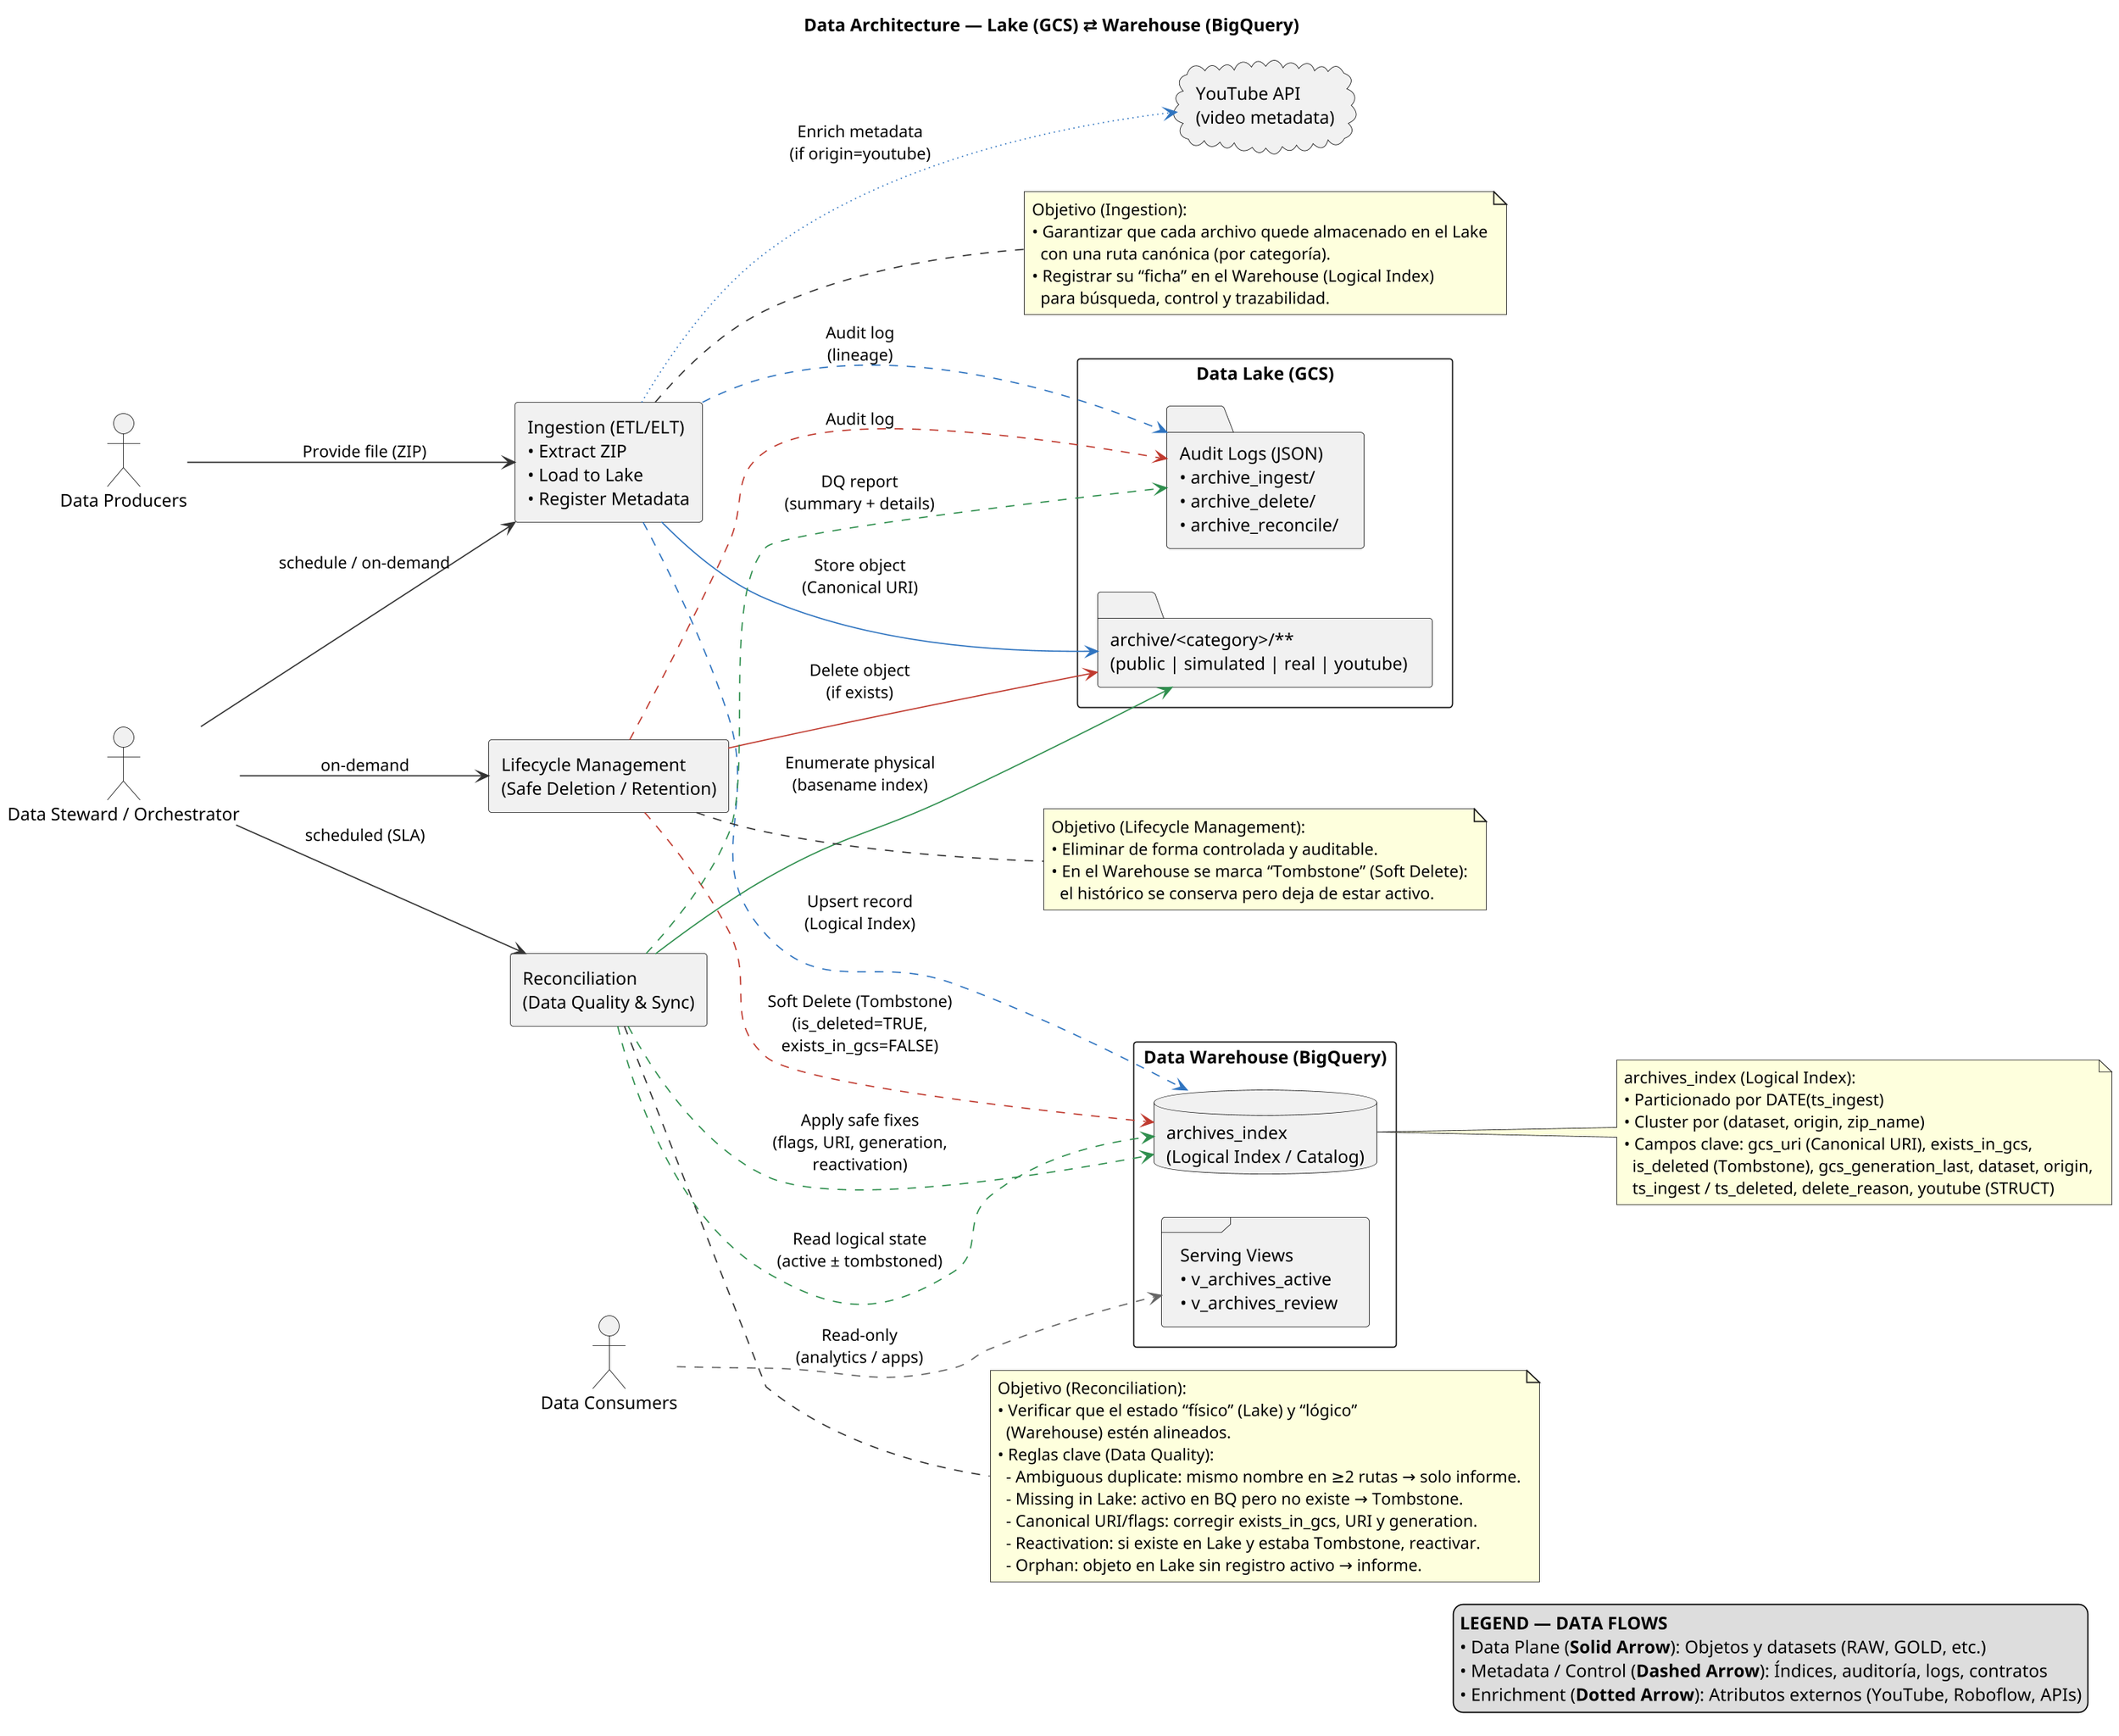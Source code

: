 @startuml hud_architecture_general
title Data Architecture — Lake (GCS) ⇄ Warehouse (BigQuery)

' Layout limpio
left to right direction
skinparam dpi 160
skinparam shadowing false
skinparam componentStyle rectangle
skinparam packageStyle rectangle
skinparam ArrowColor #333

'=== Roles ===
actor "Data Producers" as PROD
actor "Data Steward / Orchestrator" as ORCH
actor "Data Consumers" as CONS

'=== Procesos (terminología de Data Engineering / DB Mgmt) ===
rectangle "Ingestion (ETL/ELT)\n• Extract ZIP\n• Load to Lake\n• Register Metadata" as ING
rectangle "Lifecycle Management\n(Safe Deletion / Retention)" as LCM
rectangle "Reconciliation\n(Data Quality & Sync)" as REC

'=== Almacenes ===
package "Data Lake (GCS)" as LAKE {
  folder "archive/<category>/**\n(public | simulated | real | youtube)" as ARCH
  folder "Audit Logs (JSON)\n• archive_ingest/\n• archive_delete/\n• archive_reconcile/" as LOGS
}

package "Data Warehouse (BigQuery)" as WH {
  database "archives_index\n(Logical Index / Catalog)" as BQ
  frame "Serving Views\n• v_archives_active\n• v_archives_review" as VIEWS
}

'=== Fuente opcional ===
cloud "YouTube API\n(video metadata)" as YT

'=== Triggers ===
ORCH --> ING : schedule / on-demand
ORCH --> LCM : on-demand
ORCH --> REC : scheduled (SLA)

'=== Flujos principales (compactos) ===
PROD --> ING : Provide file (ZIP)

' Ingesta
ING -[#2f74c0]-> ARCH : Store object\n(Canonical URI)
ING -[#2f74c0,dashed]-> LOGS : Audit log\n(lineage)
ING -[#2f74c0,dashed]-> BQ : Upsert record\n(Logical Index)
ING -[#2f74c0,dotted]-> YT : Enrich metadata\n(if origin=youtube)

' Borrado seguro / ciclo de vida
LCM -[#c03a2f]-> ARCH : Delete object\n(if exists)
LCM -[#c03a2f,dashed]-> LOGS : Audit log
LCM -[#c03a2f,dashed]-> BQ : Soft Delete (Tombstone)\n(is_deleted=TRUE,\nexists_in_gcs=FALSE)

' Reconciliación (DQ & Sync)
REC -[#2f8f4e]-> ARCH : Enumerate physical\n(basename index)
REC -[#2f8f4e,dashed]-> BQ : Read logical state\n(active ± tombstoned)
REC -[#2f8f4e,dashed]-> BQ : Apply safe fixes\n(flags, URI, generation,\nreactivation)
REC -[#2f8f4e,dashed]-> LOGS : DQ report\n(summary + details)

' Consumo
CONS -[#666,dashed]-> VIEWS : Read-only\n(analytics / apps)

'=== Notas explicativas (en español, para no técnicos) ===
note right of ING
Objetivo (Ingestion):
• Garantizar que cada archivo quede almacenado en el Lake
  con una ruta canónica (por categoría).
• Registrar su “ficha” en el Warehouse (Logical Index)
  para búsqueda, control y trazabilidad.
end note

note right of LCM
Objetivo (Lifecycle Management):
• Eliminar de forma controlada y auditable.
• En el Warehouse se marca “Tombstone” (Soft Delete):
  el histórico se conserva pero deja de estar activo.
end note

note right of REC
Objetivo (Reconciliation):
• Verificar que el estado “físico” (Lake) y “lógico”
  (Warehouse) estén alineados.
• Reglas clave (Data Quality):
  – Ambiguous duplicate: mismo nombre en ≥2 rutas → solo informe.
  – Missing in Lake: activo en BQ pero no existe → Tombstone.
  – Canonical URI/flags: corregir exists_in_gcs, URI y generation.
  – Reactivation: si existe en Lake y estaba Tombstone, reactivar.
  – Orphan: objeto en Lake sin registro activo → informe.
end note

note right of BQ
archives_index (Logical Index):
• Particionado por DATE(ts_ingest)
• Cluster por (dataset, origin, zip_name)
• Campos clave: gcs_uri (Canonical URI), exists_in_gcs,
  is_deleted (Tombstone), gcs_generation_last, dataset, origin,
  ts_ingest / ts_deleted, delete_reason, youtube (STRUCT)
end note

'=== Leyenda ===
legend right
**LEGEND — DATA FLOWS**
• Data Plane (**Solid Arrow**): Objetos y datasets (RAW, GOLD, etc.)
• Metadata / Control (**Dashed Arrow**): Índices, auditoría, logs, contratos
• Enrichment (**Dotted Arrow**): Atributos externos (YouTube, Roboflow, APIs)
endlegend

@enduml
